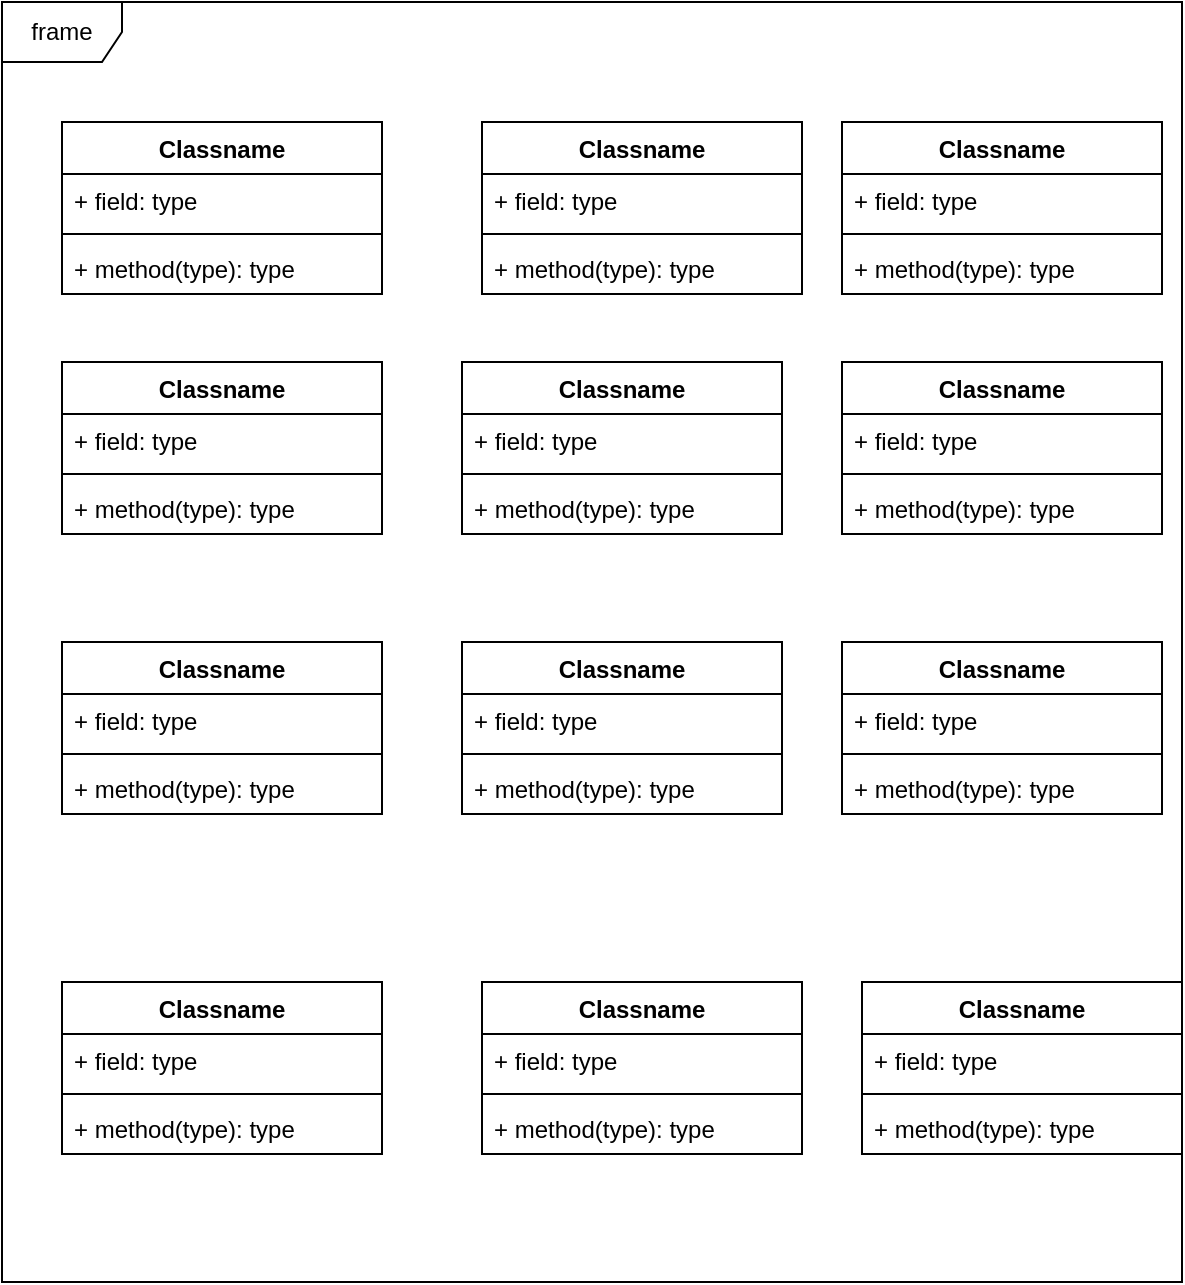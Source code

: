 <mxfile version="27.0.9" pages="2">
  <diagram name="요구사항분석" id="rbTkjRLoZtDmOwfAFevO">
    <mxGraphModel dx="1426" dy="849" grid="1" gridSize="10" guides="1" tooltips="1" connect="1" arrows="1" fold="1" page="1" pageScale="1" pageWidth="827" pageHeight="1169" math="0" shadow="0">
      <root>
        <mxCell id="0" />
        <mxCell id="1" parent="0" />
        <mxCell id="BlpEaJ-oC6NnAH2KIroo-1" value="frame" style="shape=umlFrame;whiteSpace=wrap;html=1;pointerEvents=0;" vertex="1" parent="1">
          <mxGeometry x="90" y="60" width="590" height="640" as="geometry" />
        </mxCell>
        <mxCell id="BlpEaJ-oC6NnAH2KIroo-2" value="Classname" style="swimlane;fontStyle=1;align=center;verticalAlign=top;childLayout=stackLayout;horizontal=1;startSize=26;horizontalStack=0;resizeParent=1;resizeParentMax=0;resizeLast=0;collapsible=1;marginBottom=0;whiteSpace=wrap;html=1;" vertex="1" parent="1">
          <mxGeometry x="120" y="120" width="160" height="86" as="geometry" />
        </mxCell>
        <mxCell id="BlpEaJ-oC6NnAH2KIroo-3" value="+ field: type" style="text;strokeColor=none;fillColor=none;align=left;verticalAlign=top;spacingLeft=4;spacingRight=4;overflow=hidden;rotatable=0;points=[[0,0.5],[1,0.5]];portConstraint=eastwest;whiteSpace=wrap;html=1;" vertex="1" parent="BlpEaJ-oC6NnAH2KIroo-2">
          <mxGeometry y="26" width="160" height="26" as="geometry" />
        </mxCell>
        <mxCell id="BlpEaJ-oC6NnAH2KIroo-4" value="" style="line;strokeWidth=1;fillColor=none;align=left;verticalAlign=middle;spacingTop=-1;spacingLeft=3;spacingRight=3;rotatable=0;labelPosition=right;points=[];portConstraint=eastwest;strokeColor=inherit;" vertex="1" parent="BlpEaJ-oC6NnAH2KIroo-2">
          <mxGeometry y="52" width="160" height="8" as="geometry" />
        </mxCell>
        <mxCell id="BlpEaJ-oC6NnAH2KIroo-5" value="+ method(type): type" style="text;strokeColor=none;fillColor=none;align=left;verticalAlign=top;spacingLeft=4;spacingRight=4;overflow=hidden;rotatable=0;points=[[0,0.5],[1,0.5]];portConstraint=eastwest;whiteSpace=wrap;html=1;" vertex="1" parent="BlpEaJ-oC6NnAH2KIroo-2">
          <mxGeometry y="60" width="160" height="26" as="geometry" />
        </mxCell>
        <mxCell id="BlpEaJ-oC6NnAH2KIroo-8" value="Classname" style="swimlane;fontStyle=1;align=center;verticalAlign=top;childLayout=stackLayout;horizontal=1;startSize=26;horizontalStack=0;resizeParent=1;resizeParentMax=0;resizeLast=0;collapsible=1;marginBottom=0;whiteSpace=wrap;html=1;" vertex="1" parent="1">
          <mxGeometry x="510" y="120" width="160" height="86" as="geometry" />
        </mxCell>
        <mxCell id="BlpEaJ-oC6NnAH2KIroo-9" value="+ field: type" style="text;strokeColor=none;fillColor=none;align=left;verticalAlign=top;spacingLeft=4;spacingRight=4;overflow=hidden;rotatable=0;points=[[0,0.5],[1,0.5]];portConstraint=eastwest;whiteSpace=wrap;html=1;" vertex="1" parent="BlpEaJ-oC6NnAH2KIroo-8">
          <mxGeometry y="26" width="160" height="26" as="geometry" />
        </mxCell>
        <mxCell id="BlpEaJ-oC6NnAH2KIroo-10" value="" style="line;strokeWidth=1;fillColor=none;align=left;verticalAlign=middle;spacingTop=-1;spacingLeft=3;spacingRight=3;rotatable=0;labelPosition=right;points=[];portConstraint=eastwest;strokeColor=inherit;" vertex="1" parent="BlpEaJ-oC6NnAH2KIroo-8">
          <mxGeometry y="52" width="160" height="8" as="geometry" />
        </mxCell>
        <mxCell id="BlpEaJ-oC6NnAH2KIroo-11" value="+ method(type): type" style="text;strokeColor=none;fillColor=none;align=left;verticalAlign=top;spacingLeft=4;spacingRight=4;overflow=hidden;rotatable=0;points=[[0,0.5],[1,0.5]];portConstraint=eastwest;whiteSpace=wrap;html=1;" vertex="1" parent="BlpEaJ-oC6NnAH2KIroo-8">
          <mxGeometry y="60" width="160" height="26" as="geometry" />
        </mxCell>
        <mxCell id="BlpEaJ-oC6NnAH2KIroo-24" value="Classname" style="swimlane;fontStyle=1;align=center;verticalAlign=top;childLayout=stackLayout;horizontal=1;startSize=26;horizontalStack=0;resizeParent=1;resizeParentMax=0;resizeLast=0;collapsible=1;marginBottom=0;whiteSpace=wrap;html=1;" vertex="1" parent="1">
          <mxGeometry x="330" y="120" width="160" height="86" as="geometry" />
        </mxCell>
        <mxCell id="BlpEaJ-oC6NnAH2KIroo-25" value="+ field: type" style="text;strokeColor=none;fillColor=none;align=left;verticalAlign=top;spacingLeft=4;spacingRight=4;overflow=hidden;rotatable=0;points=[[0,0.5],[1,0.5]];portConstraint=eastwest;whiteSpace=wrap;html=1;" vertex="1" parent="BlpEaJ-oC6NnAH2KIroo-24">
          <mxGeometry y="26" width="160" height="26" as="geometry" />
        </mxCell>
        <mxCell id="BlpEaJ-oC6NnAH2KIroo-26" value="" style="line;strokeWidth=1;fillColor=none;align=left;verticalAlign=middle;spacingTop=-1;spacingLeft=3;spacingRight=3;rotatable=0;labelPosition=right;points=[];portConstraint=eastwest;strokeColor=inherit;" vertex="1" parent="BlpEaJ-oC6NnAH2KIroo-24">
          <mxGeometry y="52" width="160" height="8" as="geometry" />
        </mxCell>
        <mxCell id="BlpEaJ-oC6NnAH2KIroo-27" value="+ method(type): type" style="text;strokeColor=none;fillColor=none;align=left;verticalAlign=top;spacingLeft=4;spacingRight=4;overflow=hidden;rotatable=0;points=[[0,0.5],[1,0.5]];portConstraint=eastwest;whiteSpace=wrap;html=1;" vertex="1" parent="BlpEaJ-oC6NnAH2KIroo-24">
          <mxGeometry y="60" width="160" height="26" as="geometry" />
        </mxCell>
        <mxCell id="BlpEaJ-oC6NnAH2KIroo-28" value="Classname" style="swimlane;fontStyle=1;align=center;verticalAlign=top;childLayout=stackLayout;horizontal=1;startSize=26;horizontalStack=0;resizeParent=1;resizeParentMax=0;resizeLast=0;collapsible=1;marginBottom=0;whiteSpace=wrap;html=1;" vertex="1" parent="1">
          <mxGeometry x="120" y="240" width="160" height="86" as="geometry" />
        </mxCell>
        <mxCell id="BlpEaJ-oC6NnAH2KIroo-29" value="+ field: type" style="text;strokeColor=none;fillColor=none;align=left;verticalAlign=top;spacingLeft=4;spacingRight=4;overflow=hidden;rotatable=0;points=[[0,0.5],[1,0.5]];portConstraint=eastwest;whiteSpace=wrap;html=1;" vertex="1" parent="BlpEaJ-oC6NnAH2KIroo-28">
          <mxGeometry y="26" width="160" height="26" as="geometry" />
        </mxCell>
        <mxCell id="BlpEaJ-oC6NnAH2KIroo-30" value="" style="line;strokeWidth=1;fillColor=none;align=left;verticalAlign=middle;spacingTop=-1;spacingLeft=3;spacingRight=3;rotatable=0;labelPosition=right;points=[];portConstraint=eastwest;strokeColor=inherit;" vertex="1" parent="BlpEaJ-oC6NnAH2KIroo-28">
          <mxGeometry y="52" width="160" height="8" as="geometry" />
        </mxCell>
        <mxCell id="BlpEaJ-oC6NnAH2KIroo-31" value="+ method(type): type" style="text;strokeColor=none;fillColor=none;align=left;verticalAlign=top;spacingLeft=4;spacingRight=4;overflow=hidden;rotatable=0;points=[[0,0.5],[1,0.5]];portConstraint=eastwest;whiteSpace=wrap;html=1;" vertex="1" parent="BlpEaJ-oC6NnAH2KIroo-28">
          <mxGeometry y="60" width="160" height="26" as="geometry" />
        </mxCell>
        <mxCell id="BlpEaJ-oC6NnAH2KIroo-32" value="Classname" style="swimlane;fontStyle=1;align=center;verticalAlign=top;childLayout=stackLayout;horizontal=1;startSize=26;horizontalStack=0;resizeParent=1;resizeParentMax=0;resizeLast=0;collapsible=1;marginBottom=0;whiteSpace=wrap;html=1;" vertex="1" parent="1">
          <mxGeometry x="320" y="240" width="160" height="86" as="geometry" />
        </mxCell>
        <mxCell id="BlpEaJ-oC6NnAH2KIroo-33" value="+ field: type" style="text;strokeColor=none;fillColor=none;align=left;verticalAlign=top;spacingLeft=4;spacingRight=4;overflow=hidden;rotatable=0;points=[[0,0.5],[1,0.5]];portConstraint=eastwest;whiteSpace=wrap;html=1;" vertex="1" parent="BlpEaJ-oC6NnAH2KIroo-32">
          <mxGeometry y="26" width="160" height="26" as="geometry" />
        </mxCell>
        <mxCell id="BlpEaJ-oC6NnAH2KIroo-34" value="" style="line;strokeWidth=1;fillColor=none;align=left;verticalAlign=middle;spacingTop=-1;spacingLeft=3;spacingRight=3;rotatable=0;labelPosition=right;points=[];portConstraint=eastwest;strokeColor=inherit;" vertex="1" parent="BlpEaJ-oC6NnAH2KIroo-32">
          <mxGeometry y="52" width="160" height="8" as="geometry" />
        </mxCell>
        <mxCell id="BlpEaJ-oC6NnAH2KIroo-35" value="+ method(type): type" style="text;strokeColor=none;fillColor=none;align=left;verticalAlign=top;spacingLeft=4;spacingRight=4;overflow=hidden;rotatable=0;points=[[0,0.5],[1,0.5]];portConstraint=eastwest;whiteSpace=wrap;html=1;" vertex="1" parent="BlpEaJ-oC6NnAH2KIroo-32">
          <mxGeometry y="60" width="160" height="26" as="geometry" />
        </mxCell>
        <mxCell id="BlpEaJ-oC6NnAH2KIroo-36" value="Classname" style="swimlane;fontStyle=1;align=center;verticalAlign=top;childLayout=stackLayout;horizontal=1;startSize=26;horizontalStack=0;resizeParent=1;resizeParentMax=0;resizeLast=0;collapsible=1;marginBottom=0;whiteSpace=wrap;html=1;" vertex="1" parent="1">
          <mxGeometry x="120" y="380" width="160" height="86" as="geometry" />
        </mxCell>
        <mxCell id="BlpEaJ-oC6NnAH2KIroo-37" value="+ field: type" style="text;strokeColor=none;fillColor=none;align=left;verticalAlign=top;spacingLeft=4;spacingRight=4;overflow=hidden;rotatable=0;points=[[0,0.5],[1,0.5]];portConstraint=eastwest;whiteSpace=wrap;html=1;" vertex="1" parent="BlpEaJ-oC6NnAH2KIroo-36">
          <mxGeometry y="26" width="160" height="26" as="geometry" />
        </mxCell>
        <mxCell id="BlpEaJ-oC6NnAH2KIroo-38" value="" style="line;strokeWidth=1;fillColor=none;align=left;verticalAlign=middle;spacingTop=-1;spacingLeft=3;spacingRight=3;rotatable=0;labelPosition=right;points=[];portConstraint=eastwest;strokeColor=inherit;" vertex="1" parent="BlpEaJ-oC6NnAH2KIroo-36">
          <mxGeometry y="52" width="160" height="8" as="geometry" />
        </mxCell>
        <mxCell id="BlpEaJ-oC6NnAH2KIroo-39" value="+ method(type): type" style="text;strokeColor=none;fillColor=none;align=left;verticalAlign=top;spacingLeft=4;spacingRight=4;overflow=hidden;rotatable=0;points=[[0,0.5],[1,0.5]];portConstraint=eastwest;whiteSpace=wrap;html=1;" vertex="1" parent="BlpEaJ-oC6NnAH2KIroo-36">
          <mxGeometry y="60" width="160" height="26" as="geometry" />
        </mxCell>
        <mxCell id="BlpEaJ-oC6NnAH2KIroo-40" value="Classname" style="swimlane;fontStyle=1;align=center;verticalAlign=top;childLayout=stackLayout;horizontal=1;startSize=26;horizontalStack=0;resizeParent=1;resizeParentMax=0;resizeLast=0;collapsible=1;marginBottom=0;whiteSpace=wrap;html=1;" vertex="1" parent="1">
          <mxGeometry x="510" y="240" width="160" height="86" as="geometry" />
        </mxCell>
        <mxCell id="BlpEaJ-oC6NnAH2KIroo-41" value="+ field: type" style="text;strokeColor=none;fillColor=none;align=left;verticalAlign=top;spacingLeft=4;spacingRight=4;overflow=hidden;rotatable=0;points=[[0,0.5],[1,0.5]];portConstraint=eastwest;whiteSpace=wrap;html=1;" vertex="1" parent="BlpEaJ-oC6NnAH2KIroo-40">
          <mxGeometry y="26" width="160" height="26" as="geometry" />
        </mxCell>
        <mxCell id="BlpEaJ-oC6NnAH2KIroo-42" value="" style="line;strokeWidth=1;fillColor=none;align=left;verticalAlign=middle;spacingTop=-1;spacingLeft=3;spacingRight=3;rotatable=0;labelPosition=right;points=[];portConstraint=eastwest;strokeColor=inherit;" vertex="1" parent="BlpEaJ-oC6NnAH2KIroo-40">
          <mxGeometry y="52" width="160" height="8" as="geometry" />
        </mxCell>
        <mxCell id="BlpEaJ-oC6NnAH2KIroo-43" value="+ method(type): type" style="text;strokeColor=none;fillColor=none;align=left;verticalAlign=top;spacingLeft=4;spacingRight=4;overflow=hidden;rotatable=0;points=[[0,0.5],[1,0.5]];portConstraint=eastwest;whiteSpace=wrap;html=1;" vertex="1" parent="BlpEaJ-oC6NnAH2KIroo-40">
          <mxGeometry y="60" width="160" height="26" as="geometry" />
        </mxCell>
        <mxCell id="BlpEaJ-oC6NnAH2KIroo-44" value="Classname" style="swimlane;fontStyle=1;align=center;verticalAlign=top;childLayout=stackLayout;horizontal=1;startSize=26;horizontalStack=0;resizeParent=1;resizeParentMax=0;resizeLast=0;collapsible=1;marginBottom=0;whiteSpace=wrap;html=1;" vertex="1" parent="1">
          <mxGeometry x="320" y="380" width="160" height="86" as="geometry" />
        </mxCell>
        <mxCell id="BlpEaJ-oC6NnAH2KIroo-45" value="+ field: type" style="text;strokeColor=none;fillColor=none;align=left;verticalAlign=top;spacingLeft=4;spacingRight=4;overflow=hidden;rotatable=0;points=[[0,0.5],[1,0.5]];portConstraint=eastwest;whiteSpace=wrap;html=1;" vertex="1" parent="BlpEaJ-oC6NnAH2KIroo-44">
          <mxGeometry y="26" width="160" height="26" as="geometry" />
        </mxCell>
        <mxCell id="BlpEaJ-oC6NnAH2KIroo-46" value="" style="line;strokeWidth=1;fillColor=none;align=left;verticalAlign=middle;spacingTop=-1;spacingLeft=3;spacingRight=3;rotatable=0;labelPosition=right;points=[];portConstraint=eastwest;strokeColor=inherit;" vertex="1" parent="BlpEaJ-oC6NnAH2KIroo-44">
          <mxGeometry y="52" width="160" height="8" as="geometry" />
        </mxCell>
        <mxCell id="BlpEaJ-oC6NnAH2KIroo-47" value="+ method(type): type" style="text;strokeColor=none;fillColor=none;align=left;verticalAlign=top;spacingLeft=4;spacingRight=4;overflow=hidden;rotatable=0;points=[[0,0.5],[1,0.5]];portConstraint=eastwest;whiteSpace=wrap;html=1;" vertex="1" parent="BlpEaJ-oC6NnAH2KIroo-44">
          <mxGeometry y="60" width="160" height="26" as="geometry" />
        </mxCell>
        <mxCell id="BlpEaJ-oC6NnAH2KIroo-48" value="Classname" style="swimlane;fontStyle=1;align=center;verticalAlign=top;childLayout=stackLayout;horizontal=1;startSize=26;horizontalStack=0;resizeParent=1;resizeParentMax=0;resizeLast=0;collapsible=1;marginBottom=0;whiteSpace=wrap;html=1;" vertex="1" parent="1">
          <mxGeometry x="510" y="380" width="160" height="86" as="geometry" />
        </mxCell>
        <mxCell id="BlpEaJ-oC6NnAH2KIroo-49" value="+ field: type" style="text;strokeColor=none;fillColor=none;align=left;verticalAlign=top;spacingLeft=4;spacingRight=4;overflow=hidden;rotatable=0;points=[[0,0.5],[1,0.5]];portConstraint=eastwest;whiteSpace=wrap;html=1;" vertex="1" parent="BlpEaJ-oC6NnAH2KIroo-48">
          <mxGeometry y="26" width="160" height="26" as="geometry" />
        </mxCell>
        <mxCell id="BlpEaJ-oC6NnAH2KIroo-50" value="" style="line;strokeWidth=1;fillColor=none;align=left;verticalAlign=middle;spacingTop=-1;spacingLeft=3;spacingRight=3;rotatable=0;labelPosition=right;points=[];portConstraint=eastwest;strokeColor=inherit;" vertex="1" parent="BlpEaJ-oC6NnAH2KIroo-48">
          <mxGeometry y="52" width="160" height="8" as="geometry" />
        </mxCell>
        <mxCell id="BlpEaJ-oC6NnAH2KIroo-51" value="+ method(type): type" style="text;strokeColor=none;fillColor=none;align=left;verticalAlign=top;spacingLeft=4;spacingRight=4;overflow=hidden;rotatable=0;points=[[0,0.5],[1,0.5]];portConstraint=eastwest;whiteSpace=wrap;html=1;" vertex="1" parent="BlpEaJ-oC6NnAH2KIroo-48">
          <mxGeometry y="60" width="160" height="26" as="geometry" />
        </mxCell>
        <mxCell id="BlpEaJ-oC6NnAH2KIroo-52" value="Classname" style="swimlane;fontStyle=1;align=center;verticalAlign=top;childLayout=stackLayout;horizontal=1;startSize=26;horizontalStack=0;resizeParent=1;resizeParentMax=0;resizeLast=0;collapsible=1;marginBottom=0;whiteSpace=wrap;html=1;" vertex="1" parent="1">
          <mxGeometry x="120" y="550" width="160" height="86" as="geometry" />
        </mxCell>
        <mxCell id="BlpEaJ-oC6NnAH2KIroo-53" value="+ field: type" style="text;strokeColor=none;fillColor=none;align=left;verticalAlign=top;spacingLeft=4;spacingRight=4;overflow=hidden;rotatable=0;points=[[0,0.5],[1,0.5]];portConstraint=eastwest;whiteSpace=wrap;html=1;" vertex="1" parent="BlpEaJ-oC6NnAH2KIroo-52">
          <mxGeometry y="26" width="160" height="26" as="geometry" />
        </mxCell>
        <mxCell id="BlpEaJ-oC6NnAH2KIroo-54" value="" style="line;strokeWidth=1;fillColor=none;align=left;verticalAlign=middle;spacingTop=-1;spacingLeft=3;spacingRight=3;rotatable=0;labelPosition=right;points=[];portConstraint=eastwest;strokeColor=inherit;" vertex="1" parent="BlpEaJ-oC6NnAH2KIroo-52">
          <mxGeometry y="52" width="160" height="8" as="geometry" />
        </mxCell>
        <mxCell id="BlpEaJ-oC6NnAH2KIroo-55" value="+ method(type): type" style="text;strokeColor=none;fillColor=none;align=left;verticalAlign=top;spacingLeft=4;spacingRight=4;overflow=hidden;rotatable=0;points=[[0,0.5],[1,0.5]];portConstraint=eastwest;whiteSpace=wrap;html=1;" vertex="1" parent="BlpEaJ-oC6NnAH2KIroo-52">
          <mxGeometry y="60" width="160" height="26" as="geometry" />
        </mxCell>
        <mxCell id="BlpEaJ-oC6NnAH2KIroo-56" value="Classname" style="swimlane;fontStyle=1;align=center;verticalAlign=top;childLayout=stackLayout;horizontal=1;startSize=26;horizontalStack=0;resizeParent=1;resizeParentMax=0;resizeLast=0;collapsible=1;marginBottom=0;whiteSpace=wrap;html=1;" vertex="1" parent="1">
          <mxGeometry x="330" y="550" width="160" height="86" as="geometry" />
        </mxCell>
        <mxCell id="BlpEaJ-oC6NnAH2KIroo-57" value="+ field: type" style="text;strokeColor=none;fillColor=none;align=left;verticalAlign=top;spacingLeft=4;spacingRight=4;overflow=hidden;rotatable=0;points=[[0,0.5],[1,0.5]];portConstraint=eastwest;whiteSpace=wrap;html=1;" vertex="1" parent="BlpEaJ-oC6NnAH2KIroo-56">
          <mxGeometry y="26" width="160" height="26" as="geometry" />
        </mxCell>
        <mxCell id="BlpEaJ-oC6NnAH2KIroo-58" value="" style="line;strokeWidth=1;fillColor=none;align=left;verticalAlign=middle;spacingTop=-1;spacingLeft=3;spacingRight=3;rotatable=0;labelPosition=right;points=[];portConstraint=eastwest;strokeColor=inherit;" vertex="1" parent="BlpEaJ-oC6NnAH2KIroo-56">
          <mxGeometry y="52" width="160" height="8" as="geometry" />
        </mxCell>
        <mxCell id="BlpEaJ-oC6NnAH2KIroo-59" value="+ method(type): type" style="text;strokeColor=none;fillColor=none;align=left;verticalAlign=top;spacingLeft=4;spacingRight=4;overflow=hidden;rotatable=0;points=[[0,0.5],[1,0.5]];portConstraint=eastwest;whiteSpace=wrap;html=1;" vertex="1" parent="BlpEaJ-oC6NnAH2KIroo-56">
          <mxGeometry y="60" width="160" height="26" as="geometry" />
        </mxCell>
        <mxCell id="BlpEaJ-oC6NnAH2KIroo-60" value="Classname" style="swimlane;fontStyle=1;align=center;verticalAlign=top;childLayout=stackLayout;horizontal=1;startSize=26;horizontalStack=0;resizeParent=1;resizeParentMax=0;resizeLast=0;collapsible=1;marginBottom=0;whiteSpace=wrap;html=1;" vertex="1" parent="1">
          <mxGeometry x="520" y="550" width="160" height="86" as="geometry" />
        </mxCell>
        <mxCell id="BlpEaJ-oC6NnAH2KIroo-61" value="+ field: type" style="text;strokeColor=none;fillColor=none;align=left;verticalAlign=top;spacingLeft=4;spacingRight=4;overflow=hidden;rotatable=0;points=[[0,0.5],[1,0.5]];portConstraint=eastwest;whiteSpace=wrap;html=1;" vertex="1" parent="BlpEaJ-oC6NnAH2KIroo-60">
          <mxGeometry y="26" width="160" height="26" as="geometry" />
        </mxCell>
        <mxCell id="BlpEaJ-oC6NnAH2KIroo-62" value="" style="line;strokeWidth=1;fillColor=none;align=left;verticalAlign=middle;spacingTop=-1;spacingLeft=3;spacingRight=3;rotatable=0;labelPosition=right;points=[];portConstraint=eastwest;strokeColor=inherit;" vertex="1" parent="BlpEaJ-oC6NnAH2KIroo-60">
          <mxGeometry y="52" width="160" height="8" as="geometry" />
        </mxCell>
        <mxCell id="BlpEaJ-oC6NnAH2KIroo-63" value="+ method(type): type" style="text;strokeColor=none;fillColor=none;align=left;verticalAlign=top;spacingLeft=4;spacingRight=4;overflow=hidden;rotatable=0;points=[[0,0.5],[1,0.5]];portConstraint=eastwest;whiteSpace=wrap;html=1;" vertex="1" parent="BlpEaJ-oC6NnAH2KIroo-60">
          <mxGeometry y="60" width="160" height="26" as="geometry" />
        </mxCell>
      </root>
    </mxGraphModel>
  </diagram>
  <diagram id="ZqxiGUfC7IaUws3Mgnsf" name="유스케이스다이어그램">
    <mxGraphModel dx="1426" dy="849" grid="1" gridSize="10" guides="1" tooltips="1" connect="1" arrows="1" fold="1" page="1" pageScale="1" pageWidth="827" pageHeight="1169" math="0" shadow="0">
      <root>
        <mxCell id="0" />
        <mxCell id="1" parent="0" />
        <mxCell id="Cy97nRzYCBoi0bXwh5Zh-2" value="" style="whiteSpace=wrap;html=1;aspect=fixed;" vertex="1" parent="1">
          <mxGeometry x="150" y="100" width="680" height="680" as="geometry" />
        </mxCell>
        <mxCell id="Cy97nRzYCBoi0bXwh5Zh-4" value="Actor" style="shape=umlActor;verticalLabelPosition=bottom;verticalAlign=top;html=1;outlineConnect=0;" vertex="1" parent="1">
          <mxGeometry x="60" y="140" width="30" height="60" as="geometry" />
        </mxCell>
        <mxCell id="Cy97nRzYCBoi0bXwh5Zh-5" value="Actor" style="shape=umlActor;verticalLabelPosition=bottom;verticalAlign=top;html=1;outlineConnect=0;" vertex="1" parent="1">
          <mxGeometry x="70" y="610" width="30" height="60" as="geometry" />
        </mxCell>
        <mxCell id="Cy97nRzYCBoi0bXwh5Zh-6" value="Actor" style="shape=umlActor;verticalLabelPosition=bottom;verticalAlign=top;html=1;outlineConnect=0;" vertex="1" parent="1">
          <mxGeometry x="900" y="380" width="30" height="60" as="geometry" />
        </mxCell>
      </root>
    </mxGraphModel>
  </diagram>
</mxfile>
